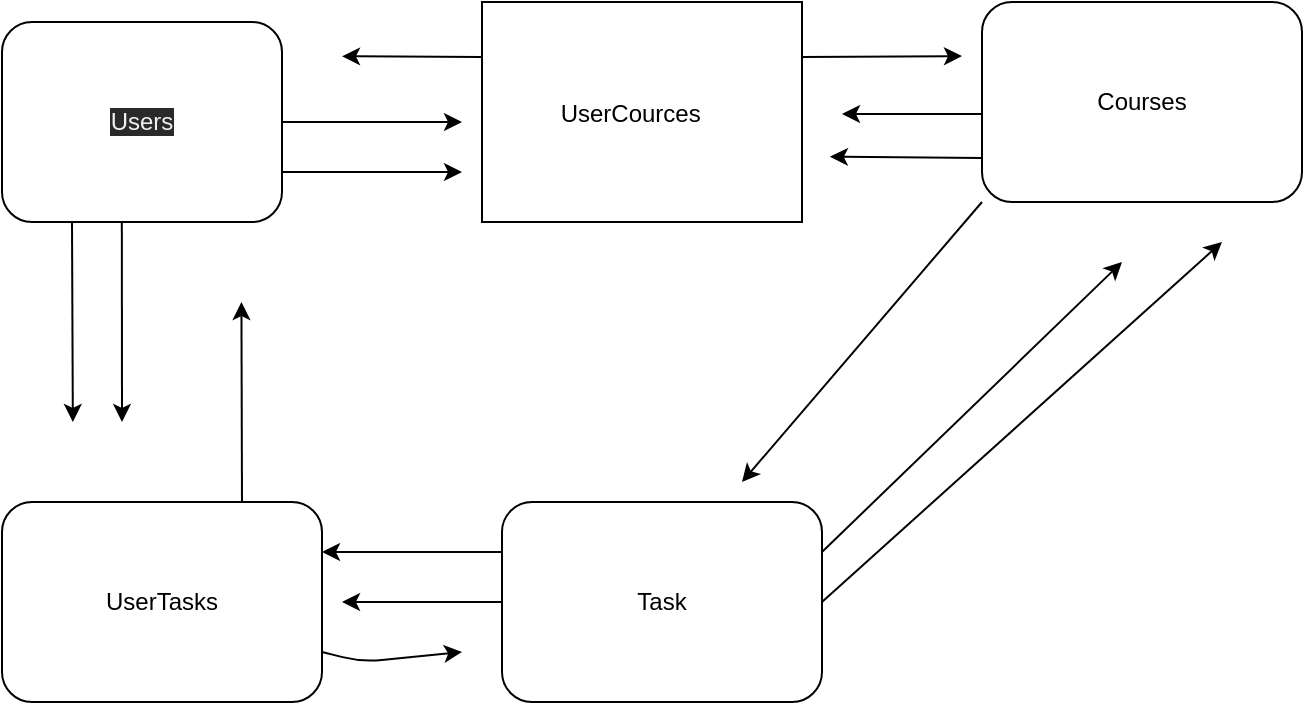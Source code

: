 <mxfile>
    <diagram id="nBfVXOxpL1PsWP8qEu3J" name="Page-1">
        <mxGraphModel dx="2039" dy="595" grid="1" gridSize="10" guides="1" tooltips="1" connect="1" arrows="1" fold="1" page="1" pageScale="1" pageWidth="827" pageHeight="1169" math="0" shadow="0">
            <root>
                <mxCell id="0"/>
                <mxCell id="1" parent="0"/>
                <mxCell id="5" style="edgeStyle=none;html=1;exitX=0.5;exitY=1;exitDx=0;exitDy=0;entryX=0.5;entryY=1;entryDx=0;entryDy=0;" edge="1" parent="1" source="3" target="3">
                    <mxGeometry relative="1" as="geometry">
                        <mxPoint x="150" y="310" as="targetPoint"/>
                    </mxGeometry>
                </mxCell>
                <mxCell id="21" style="edgeStyle=none;html=1;exitX=0;exitY=0.25;exitDx=0;exitDy=0;" edge="1" parent="1" source="3">
                    <mxGeometry relative="1" as="geometry">
                        <mxPoint x="-10.0" y="147.143" as="targetPoint"/>
                    </mxGeometry>
                </mxCell>
                <mxCell id="23" style="edgeStyle=none;html=1;exitX=1;exitY=0.25;exitDx=0;exitDy=0;" edge="1" parent="1" source="3">
                    <mxGeometry relative="1" as="geometry">
                        <mxPoint x="300" y="147.059" as="targetPoint"/>
                    </mxGeometry>
                </mxCell>
                <mxCell id="3" value="" style="rounded=1;whiteSpace=wrap;html=1;arcSize=0;" vertex="1" parent="1">
                    <mxGeometry x="60" y="120" width="160" height="110" as="geometry"/>
                </mxCell>
                <mxCell id="4" value=" UserCources" style="text;strokeColor=none;fillColor=none;align=left;verticalAlign=middle;spacingLeft=4;spacingRight=4;overflow=hidden;points=[[0,0.5],[1,0.5]];portConstraint=eastwest;rotatable=0;" vertex="1" parent="1">
                    <mxGeometry x="90" y="145" width="120" height="60" as="geometry"/>
                </mxCell>
                <mxCell id="12" style="edgeStyle=none;html=1;" edge="1" parent="1">
                    <mxGeometry relative="1" as="geometry">
                        <mxPoint x="240" y="176" as="targetPoint"/>
                        <mxPoint x="310" y="176" as="sourcePoint"/>
                    </mxGeometry>
                </mxCell>
                <mxCell id="15" style="edgeStyle=none;html=1;exitX=0;exitY=0.75;exitDx=0;exitDy=0;entryX=1.033;entryY=0.906;entryDx=0;entryDy=0;entryPerimeter=0;" edge="1" parent="1">
                    <mxGeometry relative="1" as="geometry">
                        <mxPoint x="310" y="198" as="sourcePoint"/>
                        <mxPoint x="233.96" y="197.36" as="targetPoint"/>
                    </mxGeometry>
                </mxCell>
                <mxCell id="39" style="edgeStyle=none;html=1;exitX=0;exitY=1;exitDx=0;exitDy=0;" edge="1" parent="1" source="8">
                    <mxGeometry relative="1" as="geometry">
                        <mxPoint x="190" y="360" as="targetPoint"/>
                    </mxGeometry>
                </mxCell>
                <mxCell id="8" value="Courses" style="rounded=1;whiteSpace=wrap;html=1;" vertex="1" parent="1">
                    <mxGeometry x="310" y="120" width="160" height="100" as="geometry"/>
                </mxCell>
                <mxCell id="35" style="edgeStyle=none;html=1;exitX=0;exitY=0.25;exitDx=0;exitDy=0;entryX=1;entryY=0.25;entryDx=0;entryDy=0;" edge="1" parent="1" source="9" target="16">
                    <mxGeometry relative="1" as="geometry">
                        <mxPoint x="10" y="410" as="targetPoint"/>
                    </mxGeometry>
                </mxCell>
                <mxCell id="36" style="edgeStyle=none;html=1;exitX=0;exitY=0.5;exitDx=0;exitDy=0;" edge="1" parent="1" source="9">
                    <mxGeometry relative="1" as="geometry">
                        <mxPoint x="-10.0" y="420" as="targetPoint"/>
                    </mxGeometry>
                </mxCell>
                <mxCell id="37" style="edgeStyle=none;html=1;exitX=1;exitY=0.5;exitDx=0;exitDy=0;" edge="1" parent="1" source="9">
                    <mxGeometry relative="1" as="geometry">
                        <mxPoint x="430" y="240" as="targetPoint"/>
                    </mxGeometry>
                </mxCell>
                <mxCell id="38" style="edgeStyle=none;html=1;exitX=1;exitY=0.25;exitDx=0;exitDy=0;" edge="1" parent="1" source="9">
                    <mxGeometry relative="1" as="geometry">
                        <mxPoint x="380" y="250" as="targetPoint"/>
                    </mxGeometry>
                </mxCell>
                <mxCell id="9" value="Task" style="rounded=1;whiteSpace=wrap;html=1;" vertex="1" parent="1">
                    <mxGeometry x="70" y="370" width="160" height="100" as="geometry"/>
                </mxCell>
                <mxCell id="13" style="edgeStyle=none;html=1;" edge="1" parent="1" source="10">
                    <mxGeometry relative="1" as="geometry">
                        <mxPoint x="50" y="180" as="targetPoint"/>
                    </mxGeometry>
                </mxCell>
                <mxCell id="14" style="edgeStyle=none;html=1;exitX=1;exitY=0.75;exitDx=0;exitDy=0;" edge="1" parent="1" source="10">
                    <mxGeometry relative="1" as="geometry">
                        <mxPoint x="50" y="205" as="targetPoint"/>
                    </mxGeometry>
                </mxCell>
                <mxCell id="17" style="edgeStyle=none;html=1;exitX=0.25;exitY=1;exitDx=0;exitDy=0;" edge="1" parent="1" source="10">
                    <mxGeometry relative="1" as="geometry">
                        <mxPoint x="-144.571" y="330" as="targetPoint"/>
                    </mxGeometry>
                </mxCell>
                <mxCell id="18" style="edgeStyle=none;html=1;exitX=0.428;exitY=1.003;exitDx=0;exitDy=0;exitPerimeter=0;" edge="1" parent="1" source="10">
                    <mxGeometry relative="1" as="geometry">
                        <mxPoint x="-120" y="330" as="targetPoint"/>
                        <mxPoint x="-130" y="240" as="sourcePoint"/>
                        <Array as="points"/>
                    </mxGeometry>
                </mxCell>
                <mxCell id="10" value="&#10;&#10;&lt;span style=&quot;color: rgb(240, 240, 240); font-family: helvetica; font-size: 12px; font-style: normal; font-weight: 400; letter-spacing: normal; text-align: left; text-indent: 0px; text-transform: none; word-spacing: 0px; background-color: rgb(42, 42, 42); display: inline; float: none;&quot;&gt;Users&lt;/span&gt;&#10;&#10;" style="rounded=1;whiteSpace=wrap;html=1;" vertex="1" parent="1">
                    <mxGeometry x="-180" y="130" width="140" height="100" as="geometry"/>
                </mxCell>
                <mxCell id="19" style="edgeStyle=none;html=1;exitX=0.75;exitY=0;exitDx=0;exitDy=0;" edge="1" parent="1" source="16">
                    <mxGeometry relative="1" as="geometry">
                        <mxPoint x="-60.286" y="270" as="targetPoint"/>
                    </mxGeometry>
                </mxCell>
                <mxCell id="34" style="edgeStyle=none;html=1;exitX=1;exitY=0.75;exitDx=0;exitDy=0;" edge="1" parent="1" source="16">
                    <mxGeometry relative="1" as="geometry">
                        <mxPoint x="50" y="445" as="targetPoint"/>
                        <Array as="points">
                            <mxPoint y="450"/>
                        </Array>
                    </mxGeometry>
                </mxCell>
                <mxCell id="16" value="UserTasks" style="rounded=1;whiteSpace=wrap;html=1;" vertex="1" parent="1">
                    <mxGeometry x="-180" y="370" width="160" height="100" as="geometry"/>
                </mxCell>
            </root>
        </mxGraphModel>
    </diagram>
</mxfile>